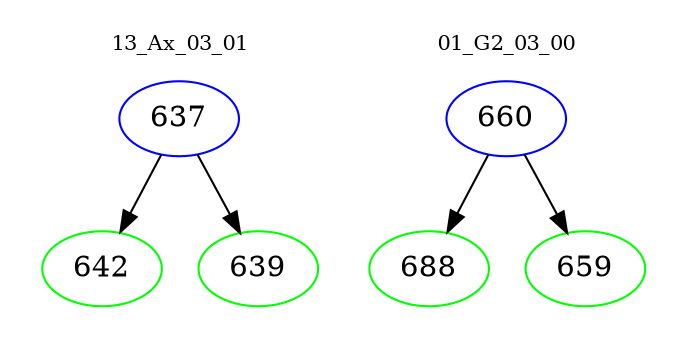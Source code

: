 digraph{
subgraph cluster_0 {
color = white
label = "13_Ax_03_01";
fontsize=10;
T0_637 [label="637", color="blue"]
T0_637 -> T0_642 [color="black"]
T0_642 [label="642", color="green"]
T0_637 -> T0_639 [color="black"]
T0_639 [label="639", color="green"]
}
subgraph cluster_1 {
color = white
label = "01_G2_03_00";
fontsize=10;
T1_660 [label="660", color="blue"]
T1_660 -> T1_688 [color="black"]
T1_688 [label="688", color="green"]
T1_660 -> T1_659 [color="black"]
T1_659 [label="659", color="green"]
}
}
